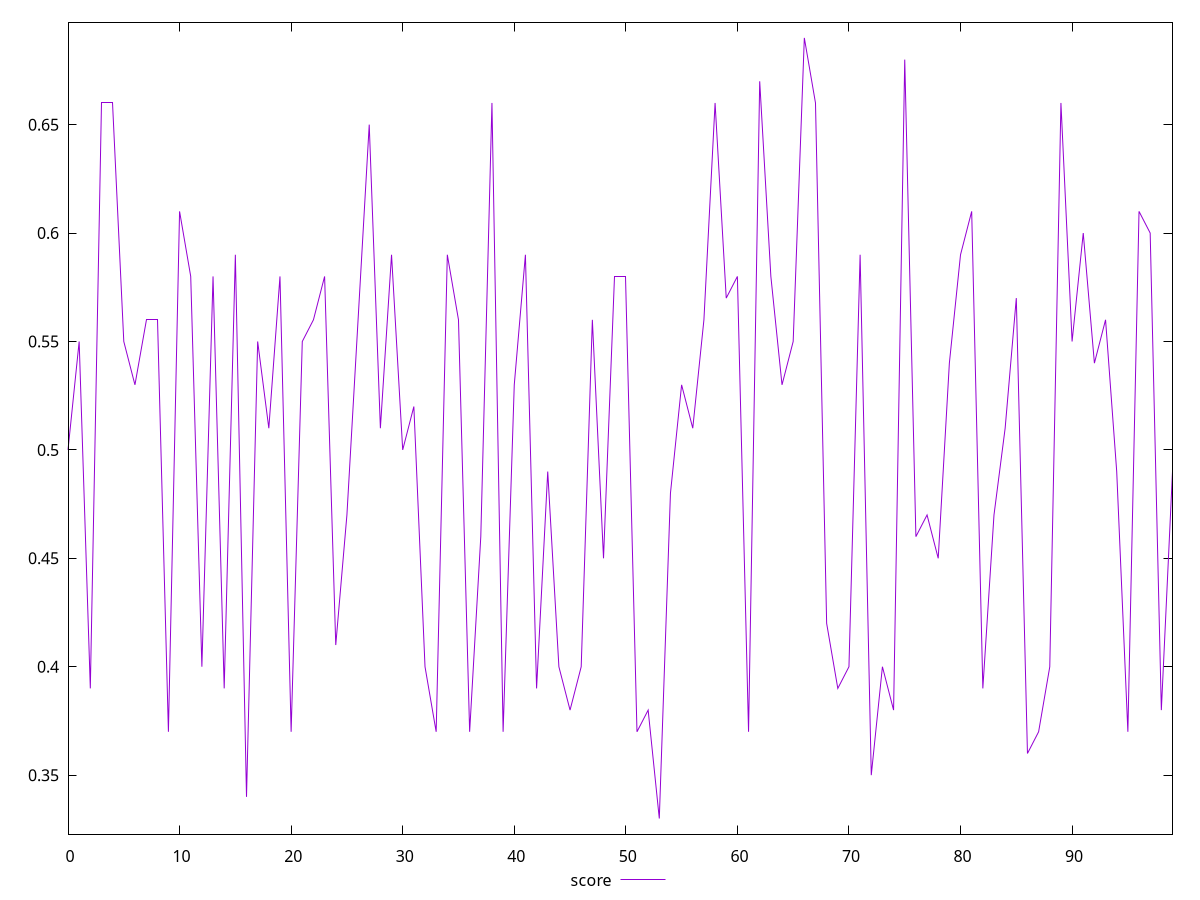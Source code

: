 reset

$score <<EOF
0 0.5
1 0.55
2 0.39
3 0.66
4 0.66
5 0.55
6 0.53
7 0.56
8 0.56
9 0.37
10 0.61
11 0.58
12 0.4
13 0.58
14 0.39
15 0.59
16 0.34
17 0.55
18 0.51
19 0.58
20 0.37
21 0.55
22 0.56
23 0.58
24 0.41
25 0.47
26 0.56
27 0.65
28 0.51
29 0.59
30 0.5
31 0.52
32 0.4
33 0.37
34 0.59
35 0.56
36 0.37
37 0.46
38 0.66
39 0.37
40 0.53
41 0.59
42 0.39
43 0.49
44 0.4
45 0.38
46 0.4
47 0.56
48 0.45
49 0.58
50 0.58
51 0.37
52 0.38
53 0.33
54 0.48
55 0.53
56 0.51
57 0.56
58 0.66
59 0.57
60 0.58
61 0.37
62 0.67
63 0.58
64 0.53
65 0.55
66 0.69
67 0.66
68 0.42
69 0.39
70 0.4
71 0.59
72 0.35
73 0.4
74 0.38
75 0.68
76 0.46
77 0.47
78 0.45
79 0.54
80 0.59
81 0.61
82 0.39
83 0.47
84 0.51
85 0.57
86 0.36
87 0.37
88 0.4
89 0.66
90 0.55
91 0.6
92 0.54
93 0.56
94 0.49
95 0.37
96 0.61
97 0.6
98 0.38
99 0.49
EOF

set key outside below
set xrange [0:99]
set yrange [0.32280000000000003:0.6971999999999999]
set trange [0.32280000000000003:0.6971999999999999]
set terminal svg size 640, 500 enhanced background rgb 'white'
set output "report_00018_2021-02-10T15-25-16.877Z/speed-index/samples/pages/score/values.svg"

plot $score title "score" with line

reset
